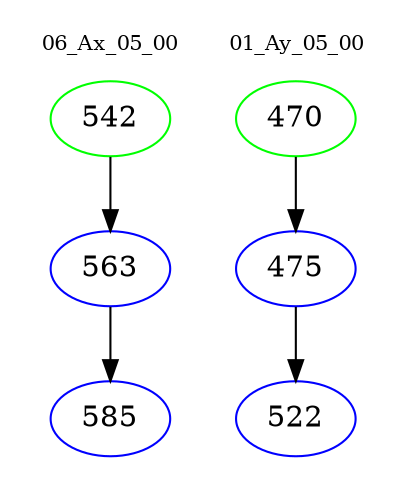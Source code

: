 digraph{
subgraph cluster_0 {
color = white
label = "06_Ax_05_00";
fontsize=10;
T0_542 [label="542", color="green"]
T0_542 -> T0_563 [color="black"]
T0_563 [label="563", color="blue"]
T0_563 -> T0_585 [color="black"]
T0_585 [label="585", color="blue"]
}
subgraph cluster_1 {
color = white
label = "01_Ay_05_00";
fontsize=10;
T1_470 [label="470", color="green"]
T1_470 -> T1_475 [color="black"]
T1_475 [label="475", color="blue"]
T1_475 -> T1_522 [color="black"]
T1_522 [label="522", color="blue"]
}
}
